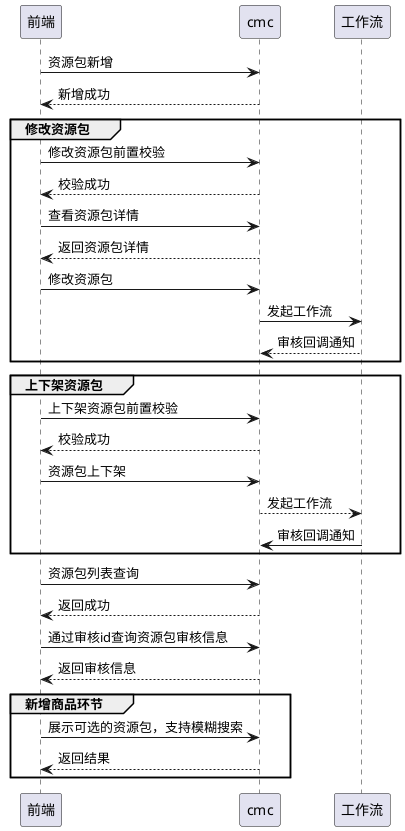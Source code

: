 @startuml
'https://plantuml.com/sequence-diagram

前端 -> cmc: 资源包新增
cmc --> 前端: 新增成功
group 修改资源包
前端 -> cmc: 修改资源包前置校验
cmc --> 前端: 校验成功
前端 -> cmc: 查看资源包详情
cmc --> 前端: 返回资源包详情
前端 -> cmc: 修改资源包
cmc -> 工作流: 发起工作流
工作流 --> cmc: 审核回调通知
end
group 上下架资源包
前端 -> cmc: 上下架资源包前置校验
cmc --> 前端: 校验成功
前端 -> cmc: 资源包上下架
cmc --> 工作流: 发起工作流
工作流 -> cmc: 审核回调通知
end
前端 -> cmc: 资源包列表查询
cmc --> 前端: 返回成功
前端 -> cmc: 通过审核id查询资源包审核信息
cmc --> 前端: 返回审核信息
group 新增商品环节
前端 -> cmc: 展示可选的资源包，支持模糊搜索
cmc --> 前端: 返回结果
end
@enduml